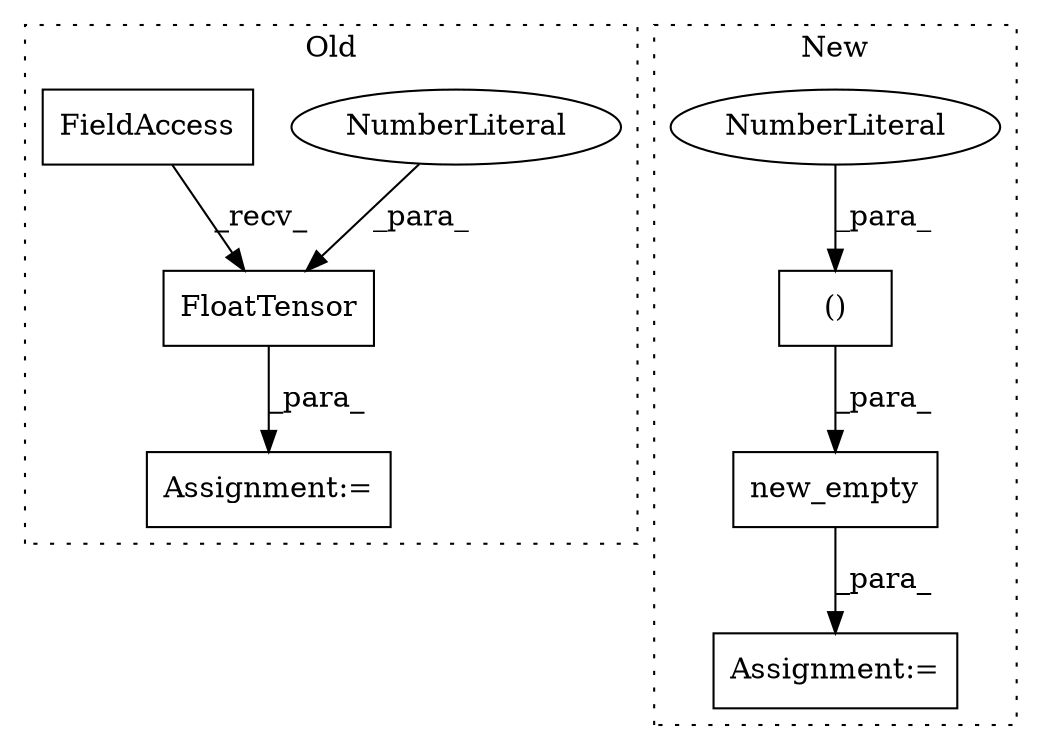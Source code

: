 digraph G {
subgraph cluster0 {
1 [label="FloatTensor" a="32" s="1491,1517" l="12,1" shape="box"];
4 [label="NumberLiteral" a="34" s="1516" l="1" shape="ellipse"];
6 [label="FieldAccess" a="22" s="1480" l="10" shape="box"];
8 [label="Assignment:=" a="7" s="1479" l="1" shape="box"];
label = "Old";
style="dotted";
}
subgraph cluster1 {
2 [label="new_empty" a="32" s="1295,1348" l="15,2" shape="box"];
3 [label="()" a="106" s="1310" l="38" shape="box"];
5 [label="NumberLiteral" a="34" s="1347" l="1" shape="ellipse"];
7 [label="Assignment:=" a="7" s="1292" l="1" shape="box"];
label = "New";
style="dotted";
}
1 -> 8 [label="_para_"];
2 -> 7 [label="_para_"];
3 -> 2 [label="_para_"];
4 -> 1 [label="_para_"];
5 -> 3 [label="_para_"];
6 -> 1 [label="_recv_"];
}